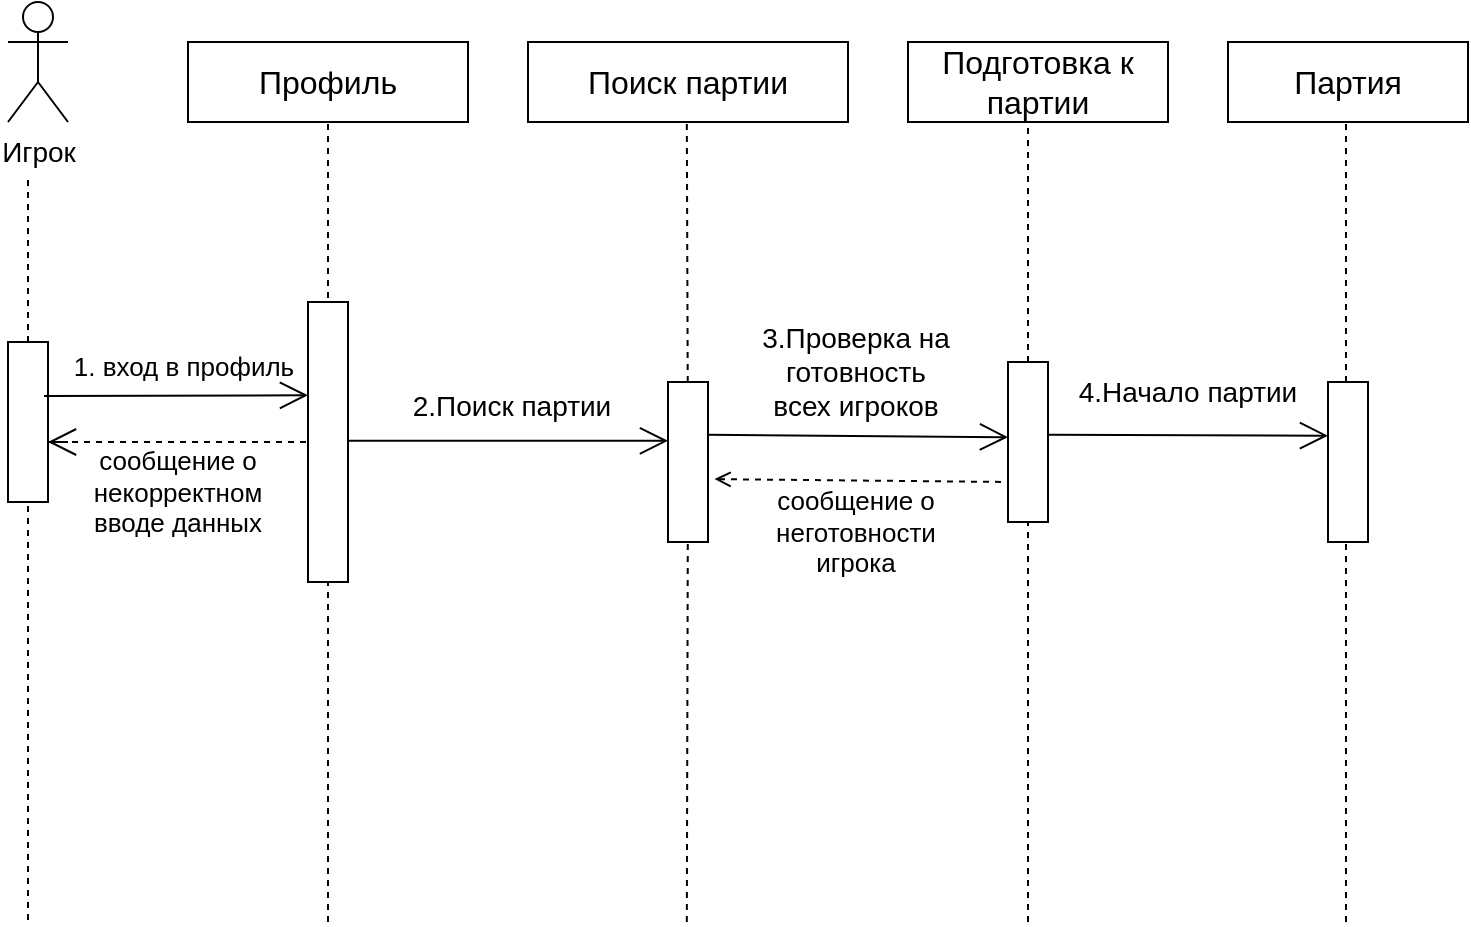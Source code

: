 <mxfile version="21.5.2" type="device">
  <diagram name="Страница 1" id="0xu4A0QtTWAPLgEvKbFa">
    <mxGraphModel dx="495" dy="265" grid="1" gridSize="10" guides="1" tooltips="1" connect="1" arrows="1" fold="1" page="1" pageScale="1" pageWidth="827" pageHeight="1169" math="0" shadow="0">
      <root>
        <mxCell id="0" />
        <mxCell id="1" parent="0" />
        <mxCell id="5c1Fep5j58vSJyNh71x3-2" value="&lt;span style=&quot;font-size: 14px;&quot;&gt;Игрок&lt;/span&gt;" style="shape=umlActor;verticalLabelPosition=bottom;verticalAlign=top;html=1;outlineConnect=0;" parent="1" vertex="1">
          <mxGeometry x="70" y="60" width="30" height="60" as="geometry" />
        </mxCell>
        <mxCell id="5c1Fep5j58vSJyNh71x3-3" value="&lt;font style=&quot;font-size: 16px;&quot;&gt;Поиск партии&lt;/font&gt;" style="rounded=0;whiteSpace=wrap;html=1;" parent="1" vertex="1">
          <mxGeometry x="330" y="80" width="160" height="40" as="geometry" />
        </mxCell>
        <mxCell id="5c1Fep5j58vSJyNh71x3-5" value="" style="endArrow=none;dashed=1;html=1;rounded=0;" parent="1" source="5c1Fep5j58vSJyNh71x3-14" edge="1">
          <mxGeometry width="50" height="50" relative="1" as="geometry">
            <mxPoint x="80" y="519" as="sourcePoint" />
            <mxPoint x="80" y="149" as="targetPoint" />
          </mxGeometry>
        </mxCell>
        <mxCell id="5c1Fep5j58vSJyNh71x3-7" value="&lt;font style=&quot;font-size: 16px;&quot;&gt;Подготовка к партии&lt;/font&gt;" style="rounded=0;whiteSpace=wrap;html=1;" parent="1" vertex="1">
          <mxGeometry x="520" y="80" width="130" height="40" as="geometry" />
        </mxCell>
        <mxCell id="5c1Fep5j58vSJyNh71x3-10" value="&lt;font style=&quot;font-size: 16px;&quot;&gt;Партия&lt;/font&gt;" style="rounded=0;whiteSpace=wrap;html=1;" parent="1" vertex="1">
          <mxGeometry x="680" y="80" width="120" height="40" as="geometry" />
        </mxCell>
        <mxCell id="5c1Fep5j58vSJyNh71x3-11" value="" style="endArrow=none;dashed=1;html=1;rounded=0;" parent="1" source="5c1Fep5j58vSJyNh71x3-30" edge="1">
          <mxGeometry width="50" height="50" relative="1" as="geometry">
            <mxPoint x="409.41" y="520" as="sourcePoint" />
            <mxPoint x="409.41" y="120" as="targetPoint" />
          </mxGeometry>
        </mxCell>
        <mxCell id="5c1Fep5j58vSJyNh71x3-12" value="" style="endArrow=none;dashed=1;html=1;rounded=0;" parent="1" source="5c1Fep5j58vSJyNh71x3-36" edge="1">
          <mxGeometry width="50" height="50" relative="1" as="geometry">
            <mxPoint x="580" y="520" as="sourcePoint" />
            <mxPoint x="580" y="120" as="targetPoint" />
          </mxGeometry>
        </mxCell>
        <mxCell id="5c1Fep5j58vSJyNh71x3-13" value="" style="endArrow=none;dashed=1;html=1;rounded=0;" parent="1" edge="1">
          <mxGeometry width="50" height="50" relative="1" as="geometry">
            <mxPoint x="739" y="520" as="sourcePoint" />
            <mxPoint x="739" y="120" as="targetPoint" />
          </mxGeometry>
        </mxCell>
        <mxCell id="5c1Fep5j58vSJyNh71x3-15" value="" style="endArrow=none;dashed=1;html=1;rounded=0;" parent="1" target="5c1Fep5j58vSJyNh71x3-14" edge="1">
          <mxGeometry width="50" height="50" relative="1" as="geometry">
            <mxPoint x="80" y="519" as="sourcePoint" />
            <mxPoint x="80" y="149" as="targetPoint" />
          </mxGeometry>
        </mxCell>
        <mxCell id="5c1Fep5j58vSJyNh71x3-14" value="" style="rounded=0;whiteSpace=wrap;html=1;" parent="1" vertex="1">
          <mxGeometry x="70" y="230" width="20" height="80" as="geometry" />
        </mxCell>
        <mxCell id="5c1Fep5j58vSJyNh71x3-17" value="&lt;font style=&quot;font-size: 16px;&quot;&gt;Профиль&lt;/font&gt;" style="rounded=0;whiteSpace=wrap;html=1;" parent="1" vertex="1">
          <mxGeometry x="160" y="80" width="140" height="40" as="geometry" />
        </mxCell>
        <mxCell id="5c1Fep5j58vSJyNh71x3-18" value="" style="endArrow=none;dashed=1;html=1;rounded=0;" parent="1" edge="1">
          <mxGeometry width="50" height="50" relative="1" as="geometry">
            <mxPoint x="230" y="520" as="sourcePoint" />
            <mxPoint x="230" y="120" as="targetPoint" />
          </mxGeometry>
        </mxCell>
        <mxCell id="5c1Fep5j58vSJyNh71x3-16" value="" style="rounded=0;whiteSpace=wrap;html=1;" parent="1" vertex="1">
          <mxGeometry x="220" y="210" width="20" height="140" as="geometry" />
        </mxCell>
        <mxCell id="5c1Fep5j58vSJyNh71x3-20" value="" style="endArrow=open;endFill=1;endSize=12;html=1;rounded=0;entryX=0;entryY=0.333;entryDx=0;entryDy=0;entryPerimeter=0;exitX=0;exitY=1;exitDx=0;exitDy=0;" parent="1" source="5c1Fep5j58vSJyNh71x3-24" target="5c1Fep5j58vSJyNh71x3-16" edge="1">
          <mxGeometry width="160" relative="1" as="geometry">
            <mxPoint x="90" y="260" as="sourcePoint" />
            <mxPoint x="250" y="260" as="targetPoint" />
          </mxGeometry>
        </mxCell>
        <mxCell id="5c1Fep5j58vSJyNh71x3-22" value="" style="endArrow=open;endFill=1;endSize=12;html=1;rounded=0;" parent="1" edge="1">
          <mxGeometry width="160" relative="1" as="geometry">
            <mxPoint x="100" y="280" as="sourcePoint" />
            <mxPoint x="90" y="280" as="targetPoint" />
          </mxGeometry>
        </mxCell>
        <mxCell id="5c1Fep5j58vSJyNh71x3-23" value="" style="endArrow=none;dashed=1;html=1;rounded=0;entryX=0;entryY=0.5;entryDx=0;entryDy=0;" parent="1" target="5c1Fep5j58vSJyNh71x3-16" edge="1">
          <mxGeometry width="50" height="50" relative="1" as="geometry">
            <mxPoint x="90" y="280" as="sourcePoint" />
            <mxPoint x="140" y="230" as="targetPoint" />
          </mxGeometry>
        </mxCell>
        <mxCell id="5c1Fep5j58vSJyNh71x3-24" value="&lt;font style=&quot;font-size: 13px;&quot;&gt;1. вход в профиль&lt;/font&gt;" style="text;html=1;strokeColor=none;fillColor=none;align=center;verticalAlign=middle;whiteSpace=wrap;rounded=0;" parent="1" vertex="1">
          <mxGeometry x="88" y="227" width="140" height="30" as="geometry" />
        </mxCell>
        <mxCell id="5c1Fep5j58vSJyNh71x3-25" value="&lt;font style=&quot;font-size: 13px;&quot;&gt;сообщение о некорректном вводе данных&lt;/font&gt;" style="text;html=1;strokeColor=none;fillColor=none;align=center;verticalAlign=middle;whiteSpace=wrap;rounded=0;" parent="1" vertex="1">
          <mxGeometry x="95" y="290" width="120" height="30" as="geometry" />
        </mxCell>
        <mxCell id="5c1Fep5j58vSJyNh71x3-33" value="" style="endArrow=none;dashed=1;html=1;rounded=0;" parent="1" target="5c1Fep5j58vSJyNh71x3-30" edge="1">
          <mxGeometry width="50" height="50" relative="1" as="geometry">
            <mxPoint x="409.41" y="520" as="sourcePoint" />
            <mxPoint x="409.41" y="120" as="targetPoint" />
          </mxGeometry>
        </mxCell>
        <mxCell id="5c1Fep5j58vSJyNh71x3-30" value="" style="rounded=0;whiteSpace=wrap;html=1;" parent="1" vertex="1">
          <mxGeometry x="400" y="250" width="20" height="80" as="geometry" />
        </mxCell>
        <mxCell id="5c1Fep5j58vSJyNh71x3-34" value="" style="endArrow=open;endFill=1;endSize=12;html=1;rounded=0;" parent="1" edge="1">
          <mxGeometry width="160" relative="1" as="geometry">
            <mxPoint x="240" y="279.41" as="sourcePoint" />
            <mxPoint x="400" y="279.41" as="targetPoint" />
          </mxGeometry>
        </mxCell>
        <mxCell id="5c1Fep5j58vSJyNh71x3-35" value="&lt;font style=&quot;font-size: 14px;&quot;&gt;2.Поиск партии&lt;/font&gt;" style="text;html=1;strokeColor=none;fillColor=none;align=center;verticalAlign=middle;whiteSpace=wrap;rounded=0;" parent="1" vertex="1">
          <mxGeometry x="262" y="247" width="120" height="30" as="geometry" />
        </mxCell>
        <mxCell id="5c1Fep5j58vSJyNh71x3-37" value="" style="endArrow=open;endFill=1;endSize=12;html=1;rounded=0;" parent="1" edge="1">
          <mxGeometry width="160" relative="1" as="geometry">
            <mxPoint x="420" y="276.41" as="sourcePoint" />
            <mxPoint x="570" y="277.59" as="targetPoint" />
          </mxGeometry>
        </mxCell>
        <mxCell id="5c1Fep5j58vSJyNh71x3-38" value="&lt;font style=&quot;font-size: 14px;&quot;&gt;3.Проверка на готовность &lt;br&gt;всех игроков&lt;/font&gt;" style="text;html=1;strokeColor=none;fillColor=none;align=center;verticalAlign=middle;whiteSpace=wrap;rounded=0;" parent="1" vertex="1">
          <mxGeometry x="414" y="230" width="160" height="30" as="geometry" />
        </mxCell>
        <mxCell id="5c1Fep5j58vSJyNh71x3-39" value="" style="endArrow=none;dashed=1;html=1;rounded=0;" parent="1" target="5c1Fep5j58vSJyNh71x3-36" edge="1">
          <mxGeometry width="50" height="50" relative="1" as="geometry">
            <mxPoint x="580" y="520" as="sourcePoint" />
            <mxPoint x="580" y="120" as="targetPoint" />
          </mxGeometry>
        </mxCell>
        <mxCell id="5c1Fep5j58vSJyNh71x3-36" value="" style="rounded=0;whiteSpace=wrap;html=1;" parent="1" vertex="1">
          <mxGeometry x="570" y="240" width="20" height="80" as="geometry" />
        </mxCell>
        <mxCell id="5c1Fep5j58vSJyNh71x3-40" value="" style="rounded=0;whiteSpace=wrap;html=1;" parent="1" vertex="1">
          <mxGeometry x="730" y="250" width="20" height="80" as="geometry" />
        </mxCell>
        <mxCell id="5c1Fep5j58vSJyNh71x3-41" value="" style="endArrow=open;endFill=1;endSize=12;html=1;rounded=0;" parent="1" edge="1">
          <mxGeometry width="160" relative="1" as="geometry">
            <mxPoint x="590" y="276.41" as="sourcePoint" />
            <mxPoint x="730" y="276.82" as="targetPoint" />
          </mxGeometry>
        </mxCell>
        <mxCell id="5c1Fep5j58vSJyNh71x3-42" value="&lt;font style=&quot;font-size: 14px;&quot;&gt;4.Начало партии&lt;/font&gt;" style="text;html=1;strokeColor=none;fillColor=none;align=center;verticalAlign=middle;whiteSpace=wrap;rounded=0;" parent="1" vertex="1">
          <mxGeometry x="600" y="240" width="120" height="30" as="geometry" />
        </mxCell>
        <mxCell id="CmO8dLxpqN-wxxEaMmlu-1" value="" style="endArrow=none;dashed=1;html=1;rounded=0;entryX=0;entryY=0.5;entryDx=0;entryDy=0;exitX=1.163;exitY=0.607;exitDx=0;exitDy=0;exitPerimeter=0;startArrow=open;startFill=0;strokeWidth=1;targetPerimeterSpacing=10;sourcePerimeterSpacing=13;" parent="1" source="5c1Fep5j58vSJyNh71x3-30" edge="1">
          <mxGeometry width="50" height="50" relative="1" as="geometry">
            <mxPoint x="440" y="300" as="sourcePoint" />
            <mxPoint x="570" y="300" as="targetPoint" />
          </mxGeometry>
        </mxCell>
        <mxCell id="CmO8dLxpqN-wxxEaMmlu-2" value="&lt;font style=&quot;font-size: 13px;&quot;&gt;сообщение о неготовности игрока&lt;/font&gt;" style="text;html=1;strokeColor=none;fillColor=none;align=center;verticalAlign=middle;whiteSpace=wrap;rounded=0;" parent="1" vertex="1">
          <mxGeometry x="434" y="310" width="120" height="30" as="geometry" />
        </mxCell>
      </root>
    </mxGraphModel>
  </diagram>
</mxfile>
